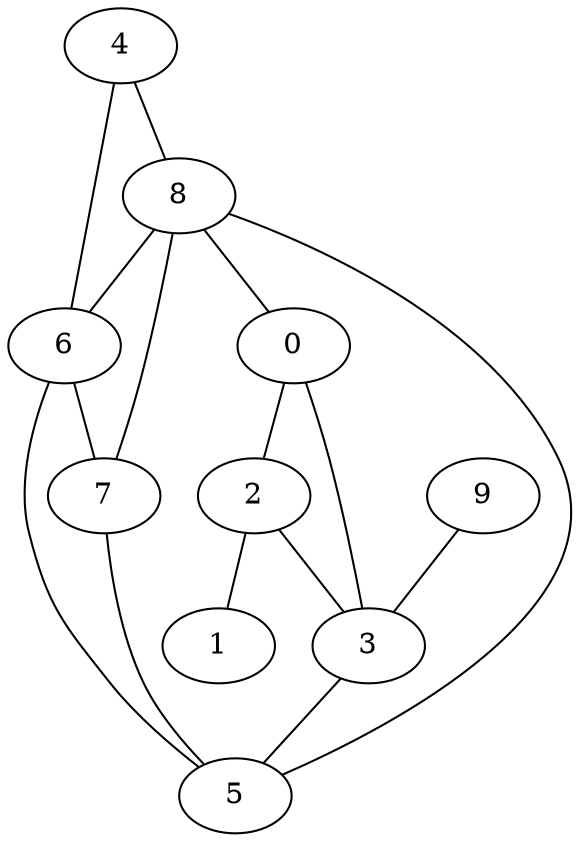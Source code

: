 graph G {
0;
1;
2;
3;
4;
5;
6;
7;
8;
9;
8--0 ;
0--2 ;
2--1 ;
8--5 ;
7--5 ;
6--7 ;
8--7 ;
8--6 ;
3--5 ;
9--3 ;
6--5 ;
4--6 ;
0--3 ;
4--8 ;
2--3 ;
}
